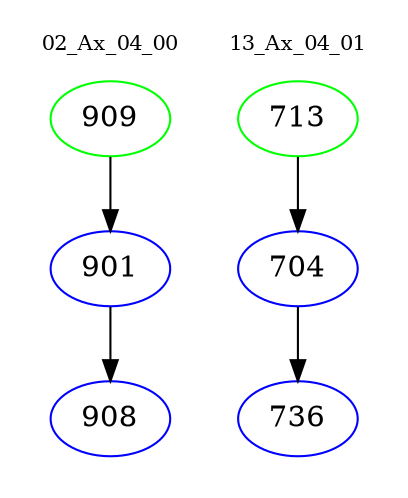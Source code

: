 digraph{
subgraph cluster_0 {
color = white
label = "02_Ax_04_00";
fontsize=10;
T0_909 [label="909", color="green"]
T0_909 -> T0_901 [color="black"]
T0_901 [label="901", color="blue"]
T0_901 -> T0_908 [color="black"]
T0_908 [label="908", color="blue"]
}
subgraph cluster_1 {
color = white
label = "13_Ax_04_01";
fontsize=10;
T1_713 [label="713", color="green"]
T1_713 -> T1_704 [color="black"]
T1_704 [label="704", color="blue"]
T1_704 -> T1_736 [color="black"]
T1_736 [label="736", color="blue"]
}
}
